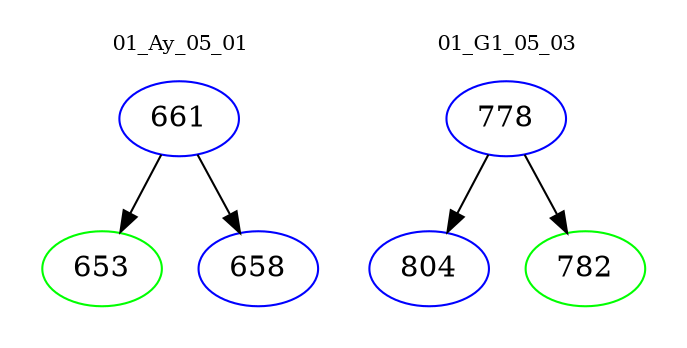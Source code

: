 digraph{
subgraph cluster_0 {
color = white
label = "01_Ay_05_01";
fontsize=10;
T0_661 [label="661", color="blue"]
T0_661 -> T0_653 [color="black"]
T0_653 [label="653", color="green"]
T0_661 -> T0_658 [color="black"]
T0_658 [label="658", color="blue"]
}
subgraph cluster_1 {
color = white
label = "01_G1_05_03";
fontsize=10;
T1_778 [label="778", color="blue"]
T1_778 -> T1_804 [color="black"]
T1_804 [label="804", color="blue"]
T1_778 -> T1_782 [color="black"]
T1_782 [label="782", color="green"]
}
}
